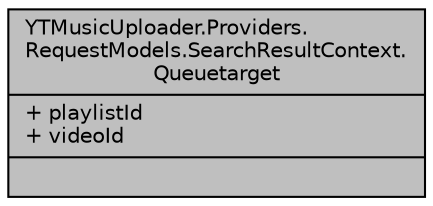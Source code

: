 digraph "YTMusicUploader.Providers.RequestModels.SearchResultContext.Queuetarget"
{
 // LATEX_PDF_SIZE
  edge [fontname="Helvetica",fontsize="10",labelfontname="Helvetica",labelfontsize="10"];
  node [fontname="Helvetica",fontsize="10",shape=record];
  Node1 [label="{YTMusicUploader.Providers.\lRequestModels.SearchResultContext.\lQueuetarget\n|+ playlistId\l+ videoId\l|}",height=0.2,width=0.4,color="black", fillcolor="grey75", style="filled", fontcolor="black",tooltip=" "];
}
